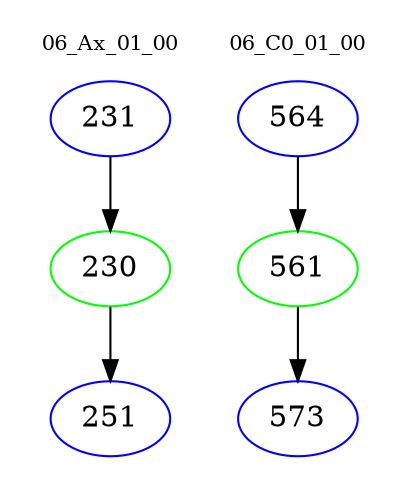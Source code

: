 digraph{
subgraph cluster_0 {
color = white
label = "06_Ax_01_00";
fontsize=10;
T0_231 [label="231", color="blue"]
T0_231 -> T0_230 [color="black"]
T0_230 [label="230", color="green"]
T0_230 -> T0_251 [color="black"]
T0_251 [label="251", color="blue"]
}
subgraph cluster_1 {
color = white
label = "06_C0_01_00";
fontsize=10;
T1_564 [label="564", color="blue"]
T1_564 -> T1_561 [color="black"]
T1_561 [label="561", color="green"]
T1_561 -> T1_573 [color="black"]
T1_573 [label="573", color="blue"]
}
}
